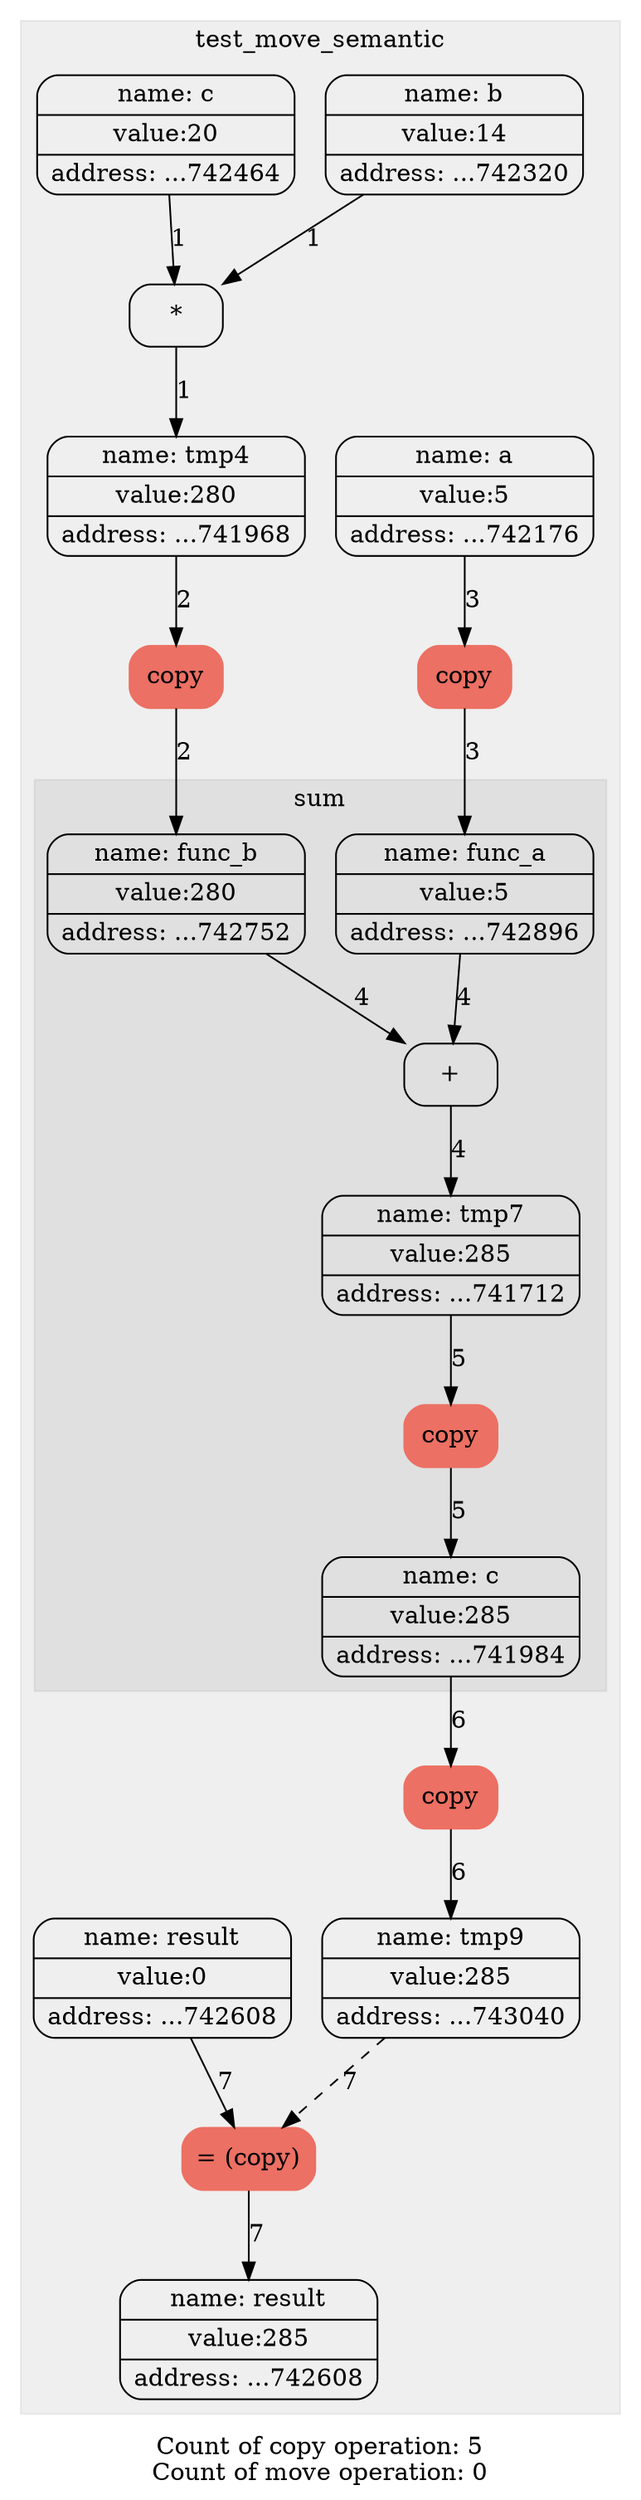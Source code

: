 digraph G{
trankdir=HR;
node[shape=Mrecord];

subgraph "cluster_0" {
label = test_move_semantic;
style = filled
color = "#00000010";
1[label="{ {name: tmp0} | {value:5} | {address: ...742176}} " color=""style=""fontcolor=""];
1[label="{ {name: a} | {value:5} | {address: ...742176}} " color=""style=""fontcolor=""];
2[label="{ {name: tmp1} | {value:14} | {address: ...742320}} " color=""style=""fontcolor=""];
2[label="{ {name: b} | {value:14} | {address: ...742320}} " color=""style=""fontcolor=""];
3[label="{ {name: tmp2} | {value:20} | {address: ...742464}} " color=""style=""fontcolor=""];
3[label="{ {name: c} | {value:20} | {address: ...742464}} " color=""style=""fontcolor=""];
4[label="{ {name: tmp3} | {value:0} | {address: ...742608}} " color=""style=""fontcolor=""];
4[label="{ {name: result} | {value:0} | {address: ...742608}} " color=""style=""fontcolor=""];
5[label = "*" color = "" style = "" fontcolor = "" ];
edge[style = "" color = ""label = "1"fontcolor = ""]2->5;
edge[style = "" color = ""label = "1"fontcolor = ""]3->5;
6[label="{ {name: tmp4} | {value:280} | {address: ...741968}} " color=""style=""fontcolor=""];
edge[style = "" color = ""label = "1"fontcolor = ""]5->6;
7[label = "copy" color = "#EC7063" style = "filled" fontcolor = "" ];
edge[style = "" color = ""label = "2"fontcolor = ""]6->7;
8[label="{ {name: tmp5} | {value:280} | {address: ...742752}} " color=""style=""fontcolor=""];
edge[style = "" color = ""label = "2"fontcolor = ""]7->8;
9[label = "copy" color = "#EC7063" style = "filled" fontcolor = "" ];
edge[style = "" color = ""label = "3"fontcolor = ""]1->9;
10[label="{ {name: tmp6} | {value:5} | {address: ...742896}} " color=""style=""fontcolor=""];
edge[style = "" color = ""label = "3"fontcolor = ""]9->10;
subgraph "cluster_1" {
label = sum;
style = filled
color = "#00000010";
10[label="{ {name: func_a} | {value:5} | {address: ...742896}} " color=""style=""fontcolor=""];
8[label="{ {name: func_b} | {value:280} | {address: ...742752}} " color=""style=""fontcolor=""];
11[label = "+" color = "" style = "" fontcolor = "" ];
edge[style = "" color = ""label = "4"fontcolor = ""]10->11;
edge[style = "" color = ""label = "4"fontcolor = ""]8->11;
12[label="{ {name: tmp7} | {value:285} | {address: ...741712}} " color=""style=""fontcolor=""];
edge[style = "" color = ""label = "4"fontcolor = ""]11->12;
13[label = "copy" color = "#EC7063" style = "filled" fontcolor = "" ];
edge[style = "" color = ""label = "5"fontcolor = ""]12->13;
14[label="{ {name: tmp8} | {value:285} | {address: ...741984}} " color=""style=""fontcolor=""];
edge[style = "" color = ""label = "5"fontcolor = ""]13->14;
14[label="{ {name: c} | {value:285} | {address: ...741984}} " color=""style=""fontcolor=""];
}
15[label = "copy" color = "#EC7063" style = "filled" fontcolor = "" ];
edge[style = "" color = ""label = "6"fontcolor = ""]14->15;
16[label="{ {name: tmp9} | {value:285} | {address: ...743040}} " color=""style=""fontcolor=""];
edge[style = "" color = ""label = "6"fontcolor = ""]15->16;
17[label = "= (copy)" color = "#EC7063" style = "filled" fontcolor = "" ];
edge[style = "" color = ""label = "7"fontcolor = ""]4->17;
edge[style = "dashed" color = ""label = "7"fontcolor = ""]16->17;
18[label="{ {name: result} | {value:285} | {address: ...742608}} " color=""style=""fontcolor=""];
edge[style = "" color = ""label = "7"fontcolor = ""]17->18;
}
label="Count of copy operation: 5
Count of move operation: 0"}